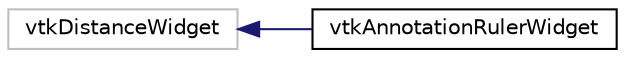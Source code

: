 digraph "Graphical Class Hierarchy"
{
  bgcolor="transparent";
  edge [fontname="Helvetica",fontsize="10",labelfontname="Helvetica",labelfontsize="10"];
  node [fontname="Helvetica",fontsize="10",shape=record];
  rankdir="LR";
  Node380 [label="vtkDistanceWidget",height=0.2,width=0.4,color="grey75"];
  Node380 -> Node0 [dir="back",color="midnightblue",fontsize="10",style="solid",fontname="Helvetica"];
  Node0 [label="vtkAnnotationRulerWidget",height=0.2,width=0.4,color="black",URL="$classvtkAnnotationRulerWidget.html"];
}
